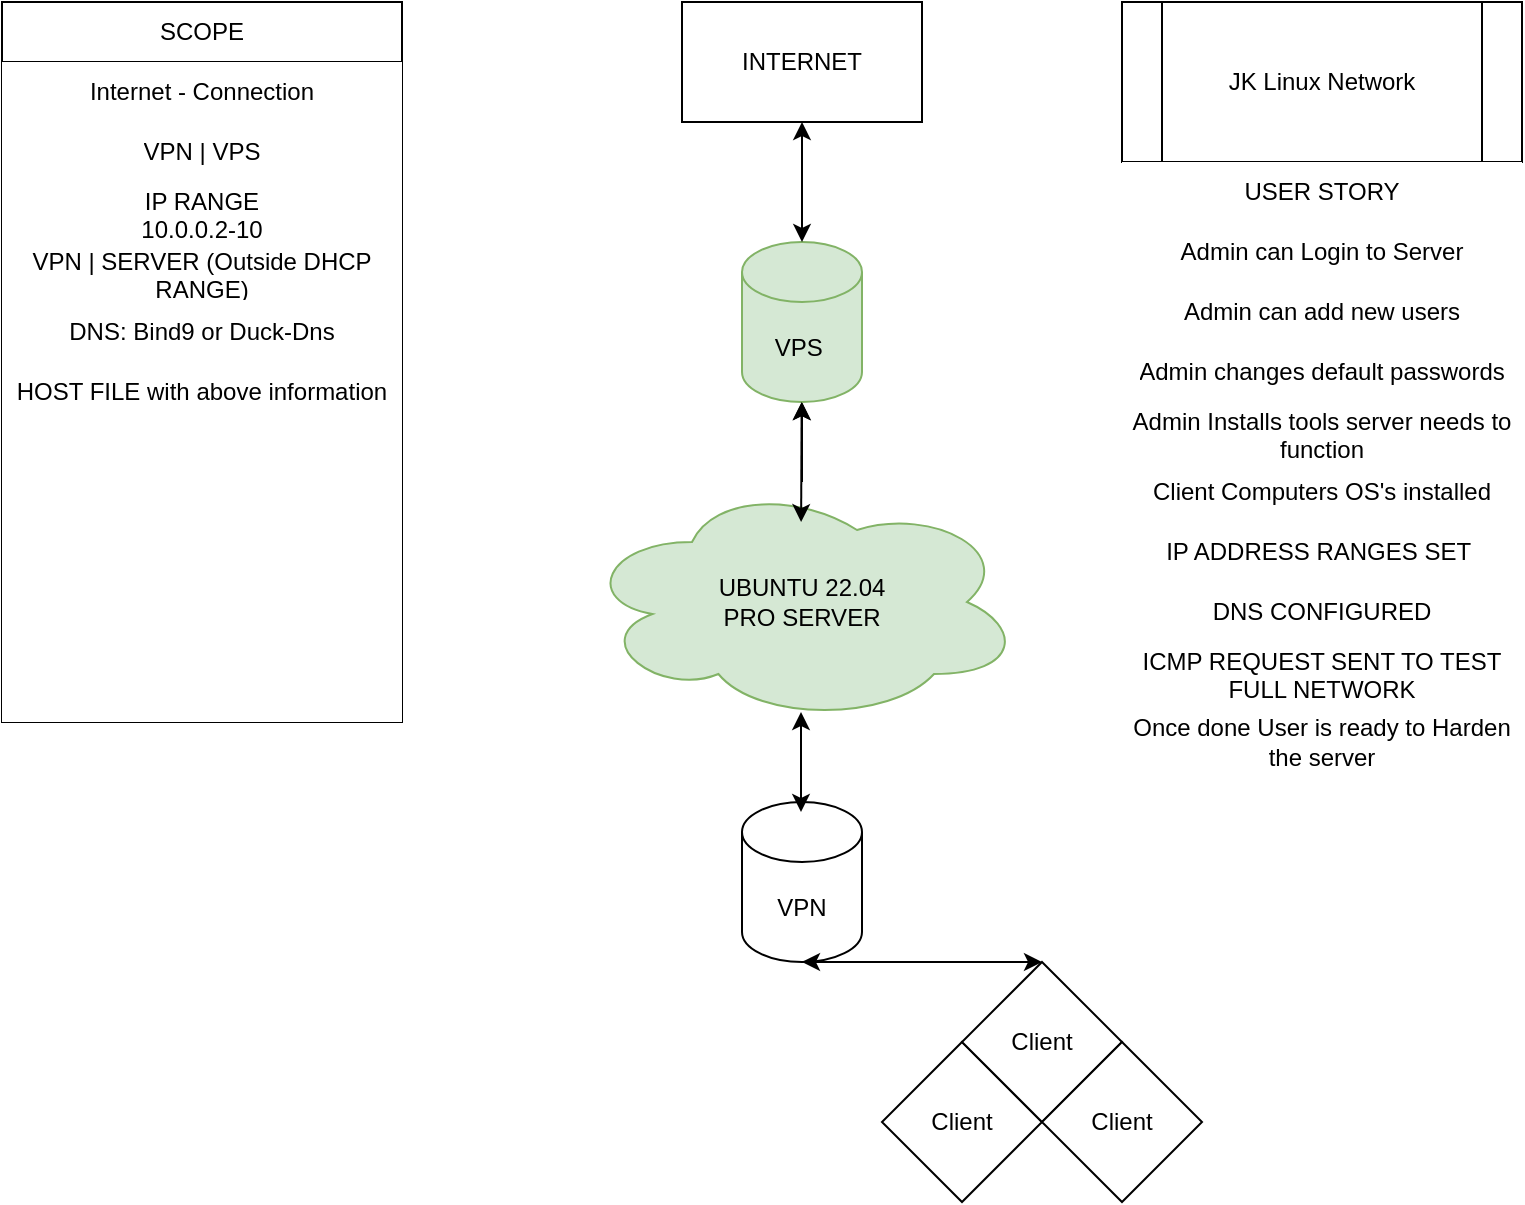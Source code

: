 <mxfile version="26.0.10">
  <diagram name="Page-1" id="jHKWkkExiyFuxQJjI6Tc">
    <mxGraphModel dx="1562" dy="845" grid="1" gridSize="10" guides="1" tooltips="1" connect="1" arrows="1" fold="1" page="1" pageScale="1" pageWidth="850" pageHeight="1100" background="none" math="0" shadow="0">
      <root>
        <mxCell id="0" />
        <mxCell id="1" parent="0" />
        <mxCell id="hKmGcdX8R-PQ6Mxp-qey-51" value="" style="edgeStyle=orthogonalEdgeStyle;rounded=0;orthogonalLoop=1;jettySize=auto;html=1;" parent="1" source="hKmGcdX8R-PQ6Mxp-qey-1" target="hKmGcdX8R-PQ6Mxp-qey-10" edge="1">
          <mxGeometry relative="1" as="geometry" />
        </mxCell>
        <mxCell id="hKmGcdX8R-PQ6Mxp-qey-1" value="UBUNTU 22.04&lt;div&gt;PRO SERVER&lt;/div&gt;" style="ellipse;shape=cloud;whiteSpace=wrap;html=1;fillColor=#d5e8d4;strokeColor=#82b366;" parent="1" vertex="1">
          <mxGeometry x="330" y="280" width="220" height="120" as="geometry" />
        </mxCell>
        <mxCell id="hKmGcdX8R-PQ6Mxp-qey-10" value="VPS&amp;nbsp;" style="shape=cylinder3;whiteSpace=wrap;html=1;boundedLbl=1;backgroundOutline=1;size=15;fillColor=#d5e8d4;strokeColor=#82b366;" parent="1" vertex="1">
          <mxGeometry x="410" y="160" width="60" height="80" as="geometry" />
        </mxCell>
        <mxCell id="hKmGcdX8R-PQ6Mxp-qey-13" value="Client" style="rhombus;whiteSpace=wrap;html=1;" parent="1" vertex="1">
          <mxGeometry x="480" y="560" width="80" height="80" as="geometry" />
        </mxCell>
        <mxCell id="hKmGcdX8R-PQ6Mxp-qey-19" value="SCOPE" style="swimlane;fontStyle=0;childLayout=stackLayout;horizontal=1;startSize=30;horizontalStack=0;resizeParent=1;resizeParentMax=0;resizeLast=0;collapsible=1;marginBottom=0;whiteSpace=wrap;html=1;" parent="1" vertex="1">
          <mxGeometry x="40" y="40" width="200" height="360" as="geometry">
            <mxRectangle x="80" y="120" width="80" height="30" as="alternateBounds" />
          </mxGeometry>
        </mxCell>
        <mxCell id="hKmGcdX8R-PQ6Mxp-qey-20" value="Internet - Connection" style="text;strokeColor=none;fillColor=default;align=center;verticalAlign=middle;spacingLeft=4;spacingRight=4;overflow=hidden;points=[[0,0.5],[1,0.5]];portConstraint=eastwest;rotatable=0;whiteSpace=wrap;html=1;" parent="hKmGcdX8R-PQ6Mxp-qey-19" vertex="1">
          <mxGeometry y="30" width="200" height="30" as="geometry" />
        </mxCell>
        <mxCell id="hKmGcdX8R-PQ6Mxp-qey-21" value="VPN | VPS" style="text;strokeColor=none;fillColor=default;align=center;verticalAlign=middle;spacingLeft=4;spacingRight=4;overflow=hidden;points=[[0,0.5],[1,0.5]];portConstraint=eastwest;rotatable=0;whiteSpace=wrap;html=1;" parent="hKmGcdX8R-PQ6Mxp-qey-19" vertex="1">
          <mxGeometry y="60" width="200" height="30" as="geometry" />
        </mxCell>
        <mxCell id="hKmGcdX8R-PQ6Mxp-qey-89" value="IP RANGE&lt;div&gt;10.0.0.2-10&lt;/div&gt;" style="text;strokeColor=none;fillColor=default;align=center;verticalAlign=middle;spacingLeft=4;spacingRight=4;overflow=hidden;points=[[0,0.5],[1,0.5]];portConstraint=eastwest;rotatable=0;whiteSpace=wrap;html=1;" parent="hKmGcdX8R-PQ6Mxp-qey-19" vertex="1">
          <mxGeometry y="90" width="200" height="30" as="geometry" />
        </mxCell>
        <mxCell id="hKmGcdX8R-PQ6Mxp-qey-87" value="VPN | SERVER (Outside DHCP RANGE)" style="text;strokeColor=none;fillColor=default;align=center;verticalAlign=middle;spacingLeft=4;spacingRight=4;overflow=hidden;points=[[0,0.5],[1,0.5]];portConstraint=eastwest;rotatable=0;whiteSpace=wrap;html=1;" parent="hKmGcdX8R-PQ6Mxp-qey-19" vertex="1">
          <mxGeometry y="120" width="200" height="30" as="geometry" />
        </mxCell>
        <mxCell id="hKmGcdX8R-PQ6Mxp-qey-86" value="DNS: Bind9 or Duck-Dns" style="text;strokeColor=none;fillColor=default;align=center;verticalAlign=middle;spacingLeft=4;spacingRight=4;overflow=hidden;points=[[0,0.5],[1,0.5]];portConstraint=eastwest;rotatable=0;whiteSpace=wrap;html=1;" parent="hKmGcdX8R-PQ6Mxp-qey-19" vertex="1">
          <mxGeometry y="150" width="200" height="30" as="geometry" />
        </mxCell>
        <mxCell id="hKmGcdX8R-PQ6Mxp-qey-85" value="HOST FILE with above information" style="text;strokeColor=none;fillColor=default;align=center;verticalAlign=middle;spacingLeft=4;spacingRight=4;overflow=hidden;points=[[0,0.5],[1,0.5]];portConstraint=eastwest;rotatable=0;whiteSpace=wrap;html=1;" parent="hKmGcdX8R-PQ6Mxp-qey-19" vertex="1">
          <mxGeometry y="180" width="200" height="30" as="geometry" />
        </mxCell>
        <mxCell id="hKmGcdX8R-PQ6Mxp-qey-84" style="text;strokeColor=none;fillColor=default;align=center;verticalAlign=middle;spacingLeft=4;spacingRight=4;overflow=hidden;points=[[0,0.5],[1,0.5]];portConstraint=eastwest;rotatable=0;whiteSpace=wrap;html=1;" parent="hKmGcdX8R-PQ6Mxp-qey-19" vertex="1">
          <mxGeometry y="210" width="200" height="30" as="geometry" />
        </mxCell>
        <mxCell id="hKmGcdX8R-PQ6Mxp-qey-83" style="text;strokeColor=none;fillColor=default;align=center;verticalAlign=middle;spacingLeft=4;spacingRight=4;overflow=hidden;points=[[0,0.5],[1,0.5]];portConstraint=eastwest;rotatable=0;whiteSpace=wrap;html=1;" parent="hKmGcdX8R-PQ6Mxp-qey-19" vertex="1">
          <mxGeometry y="240" width="200" height="30" as="geometry" />
        </mxCell>
        <mxCell id="hKmGcdX8R-PQ6Mxp-qey-82" style="text;strokeColor=none;fillColor=default;align=center;verticalAlign=middle;spacingLeft=4;spacingRight=4;overflow=hidden;points=[[0,0.5],[1,0.5]];portConstraint=eastwest;rotatable=0;whiteSpace=wrap;html=1;" parent="hKmGcdX8R-PQ6Mxp-qey-19" vertex="1">
          <mxGeometry y="270" width="200" height="30" as="geometry" />
        </mxCell>
        <mxCell id="hKmGcdX8R-PQ6Mxp-qey-81" style="text;strokeColor=none;fillColor=default;align=center;verticalAlign=middle;spacingLeft=4;spacingRight=4;overflow=hidden;points=[[0,0.5],[1,0.5]];portConstraint=eastwest;rotatable=0;whiteSpace=wrap;html=1;" parent="hKmGcdX8R-PQ6Mxp-qey-19" vertex="1">
          <mxGeometry y="300" width="200" height="30" as="geometry" />
        </mxCell>
        <mxCell id="hKmGcdX8R-PQ6Mxp-qey-80" style="text;strokeColor=none;fillColor=default;align=center;verticalAlign=middle;spacingLeft=4;spacingRight=4;overflow=hidden;points=[[0,0.5],[1,0.5]];portConstraint=eastwest;rotatable=0;whiteSpace=wrap;html=1;" parent="hKmGcdX8R-PQ6Mxp-qey-19" vertex="1">
          <mxGeometry y="330" width="200" height="30" as="geometry" />
        </mxCell>
        <mxCell id="hKmGcdX8R-PQ6Mxp-qey-34" value="JK Linux Network" style="shape=process;whiteSpace=wrap;html=1;backgroundOutline=1;" parent="1" vertex="1">
          <mxGeometry x="600" y="40" width="200" height="80" as="geometry" />
        </mxCell>
        <mxCell id="hKmGcdX8R-PQ6Mxp-qey-36" value="VPN" style="shape=cylinder3;whiteSpace=wrap;html=1;boundedLbl=1;backgroundOutline=1;size=15;" parent="1" vertex="1">
          <mxGeometry x="410" y="440" width="60" height="80" as="geometry" />
        </mxCell>
        <mxCell id="hKmGcdX8R-PQ6Mxp-qey-39" value="Client" style="rhombus;whiteSpace=wrap;html=1;" parent="1" vertex="1">
          <mxGeometry x="520" y="520" width="80" height="80" as="geometry" />
        </mxCell>
        <mxCell id="hKmGcdX8R-PQ6Mxp-qey-40" value="Client" style="rhombus;whiteSpace=wrap;html=1;" parent="1" vertex="1">
          <mxGeometry x="560" y="560" width="80" height="80" as="geometry" />
        </mxCell>
        <mxCell id="hKmGcdX8R-PQ6Mxp-qey-41" value="&lt;span&gt;INTERNET&lt;/span&gt;" style="rounded=0;html=1;labelBackgroundColor=none;fontColor=#000000;whiteSpace=wrap;" parent="1" vertex="1">
          <mxGeometry x="380" y="40" width="120" height="60" as="geometry" />
        </mxCell>
        <mxCell id="hKmGcdX8R-PQ6Mxp-qey-47" value="" style="endArrow=classic;startArrow=classic;html=1;rounded=0;entryX=0.5;entryY=1;entryDx=0;entryDy=0;" parent="1" source="hKmGcdX8R-PQ6Mxp-qey-10" target="hKmGcdX8R-PQ6Mxp-qey-41" edge="1">
          <mxGeometry width="50" height="50" relative="1" as="geometry">
            <mxPoint x="360" y="200" as="sourcePoint" />
            <mxPoint x="410" y="150" as="targetPoint" />
          </mxGeometry>
        </mxCell>
        <mxCell id="hKmGcdX8R-PQ6Mxp-qey-48" value="" style="endArrow=classic;startArrow=classic;html=1;rounded=0;exitX=0.498;exitY=0.167;exitDx=0;exitDy=0;exitPerimeter=0;" parent="1" source="hKmGcdX8R-PQ6Mxp-qey-1" target="hKmGcdX8R-PQ6Mxp-qey-10" edge="1">
          <mxGeometry width="50" height="50" relative="1" as="geometry">
            <mxPoint x="440" y="290" as="sourcePoint" />
            <mxPoint x="439.5" y="240" as="targetPoint" />
          </mxGeometry>
        </mxCell>
        <mxCell id="hKmGcdX8R-PQ6Mxp-qey-49" value="" style="endArrow=classic;startArrow=classic;html=1;rounded=0;exitX=0.5;exitY=0;exitDx=0;exitDy=0;entryX=0.5;entryY=1;entryDx=0;entryDy=0;entryPerimeter=0;" parent="1" source="hKmGcdX8R-PQ6Mxp-qey-39" target="hKmGcdX8R-PQ6Mxp-qey-36" edge="1">
          <mxGeometry width="50" height="50" relative="1" as="geometry">
            <mxPoint x="500" y="569.96" as="sourcePoint" />
            <mxPoint x="500" y="520" as="targetPoint" />
          </mxGeometry>
        </mxCell>
        <mxCell id="hKmGcdX8R-PQ6Mxp-qey-52" value="" style="endArrow=classic;startArrow=classic;html=1;rounded=0;exitX=0.5;exitY=0;exitDx=0;exitDy=0;exitPerimeter=0;entryX=0.5;entryY=0.917;entryDx=0;entryDy=0;entryPerimeter=0;" parent="1" edge="1">
          <mxGeometry width="50" height="50" relative="1" as="geometry">
            <mxPoint x="439.5" y="444.98" as="sourcePoint" />
            <mxPoint x="439.5" y="395.02" as="targetPoint" />
          </mxGeometry>
        </mxCell>
        <mxCell id="hKmGcdX8R-PQ6Mxp-qey-67" value="USER STORY" style="text;strokeColor=none;fillColor=default;align=center;verticalAlign=middle;spacingLeft=4;spacingRight=4;overflow=hidden;points=[[0,0.5],[1,0.5]];portConstraint=eastwest;rotatable=0;whiteSpace=wrap;html=1;" parent="1" vertex="1">
          <mxGeometry x="600" y="120" width="200" height="30" as="geometry" />
        </mxCell>
        <mxCell id="hKmGcdX8R-PQ6Mxp-qey-68" value="Admin can Login to Server" style="text;strokeColor=none;fillColor=default;align=center;verticalAlign=middle;spacingLeft=4;spacingRight=4;overflow=hidden;points=[[0,0.5],[1,0.5]];portConstraint=eastwest;rotatable=0;whiteSpace=wrap;html=1;" parent="1" vertex="1">
          <mxGeometry x="600" y="150" width="200" height="30" as="geometry" />
        </mxCell>
        <mxCell id="hKmGcdX8R-PQ6Mxp-qey-69" value="Admin can add new users" style="text;strokeColor=none;fillColor=default;align=center;verticalAlign=middle;spacingLeft=4;spacingRight=4;overflow=hidden;points=[[0,0.5],[1,0.5]];portConstraint=eastwest;rotatable=0;whiteSpace=wrap;html=1;" parent="1" vertex="1">
          <mxGeometry x="600" y="180" width="200" height="30" as="geometry" />
        </mxCell>
        <mxCell id="hKmGcdX8R-PQ6Mxp-qey-70" value="Admin changes default passwords" style="text;strokeColor=none;fillColor=default;align=center;verticalAlign=middle;spacingLeft=4;spacingRight=4;overflow=hidden;points=[[0,0.5],[1,0.5]];portConstraint=eastwest;rotatable=0;whiteSpace=wrap;html=1;" parent="1" vertex="1">
          <mxGeometry x="600" y="210" width="200" height="30" as="geometry" />
        </mxCell>
        <mxCell id="hKmGcdX8R-PQ6Mxp-qey-71" value="Admin Installs tools server needs to function" style="text;strokeColor=none;fillColor=default;align=center;verticalAlign=middle;spacingLeft=4;spacingRight=4;overflow=hidden;points=[[0,0.5],[1,0.5]];portConstraint=eastwest;rotatable=0;whiteSpace=wrap;html=1;" parent="1" vertex="1">
          <mxGeometry x="600" y="240" width="200" height="30" as="geometry" />
        </mxCell>
        <mxCell id="hKmGcdX8R-PQ6Mxp-qey-72" value="Client Computers OS&#39;s installed" style="text;strokeColor=none;fillColor=default;align=center;verticalAlign=middle;spacingLeft=4;spacingRight=4;overflow=hidden;points=[[0,0.5],[1,0.5]];portConstraint=eastwest;rotatable=0;whiteSpace=wrap;html=1;" parent="1" vertex="1">
          <mxGeometry x="600" y="270" width="200" height="30" as="geometry" />
        </mxCell>
        <mxCell id="hKmGcdX8R-PQ6Mxp-qey-73" value="IP ADDRESS RANGES SET&amp;nbsp;" style="text;strokeColor=none;fillColor=default;align=center;verticalAlign=middle;spacingLeft=4;spacingRight=4;overflow=hidden;points=[[0,0.5],[1,0.5]];portConstraint=eastwest;rotatable=0;whiteSpace=wrap;html=1;" parent="1" vertex="1">
          <mxGeometry x="600" y="300" width="200" height="30" as="geometry" />
        </mxCell>
        <mxCell id="hKmGcdX8R-PQ6Mxp-qey-74" value="DNS CONFIGURED" style="text;strokeColor=none;fillColor=default;align=center;verticalAlign=middle;spacingLeft=4;spacingRight=4;overflow=hidden;points=[[0,0.5],[1,0.5]];portConstraint=eastwest;rotatable=0;whiteSpace=wrap;html=1;" parent="1" vertex="1">
          <mxGeometry x="600" y="330" width="200" height="30" as="geometry" />
        </mxCell>
        <mxCell id="hKmGcdX8R-PQ6Mxp-qey-75" value="ICMP REQUEST SENT TO TEST FULL NETWORK" style="text;strokeColor=none;fillColor=default;align=center;verticalAlign=middle;spacingLeft=4;spacingRight=4;overflow=hidden;points=[[0,0.5],[1,0.5]];portConstraint=eastwest;rotatable=0;whiteSpace=wrap;html=1;" parent="1" vertex="1">
          <mxGeometry x="600" y="360" width="200" height="30" as="geometry" />
        </mxCell>
        <mxCell id="hKmGcdX8R-PQ6Mxp-qey-76" value="Once done User is ready to Harden the server" style="text;strokeColor=none;fillColor=default;align=center;verticalAlign=middle;spacingLeft=4;spacingRight=4;overflow=hidden;points=[[0,0.5],[1,0.5]];portConstraint=eastwest;rotatable=0;whiteSpace=wrap;html=1;" parent="1" vertex="1">
          <mxGeometry x="600" y="390" width="200" height="40" as="geometry" />
        </mxCell>
      </root>
    </mxGraphModel>
  </diagram>
</mxfile>
